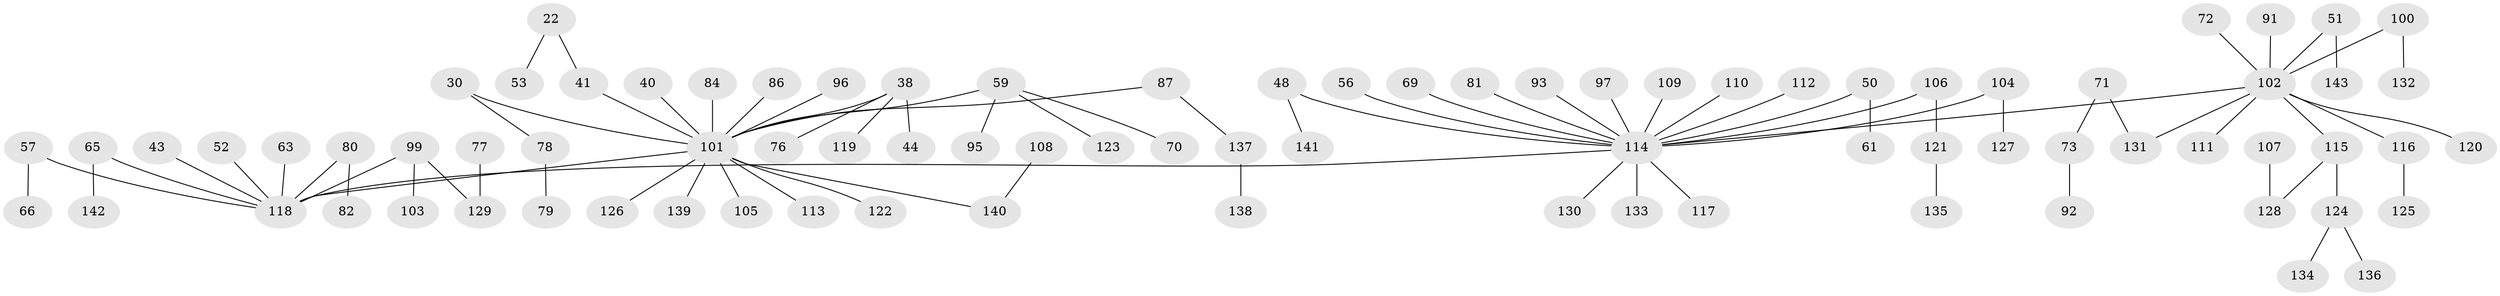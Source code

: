 // original degree distribution, {5: 0.027972027972027972, 4: 0.04895104895104895, 9: 0.006993006993006993, 3: 0.15384615384615385, 6: 0.02097902097902098, 2: 0.21678321678321677, 1: 0.5174825174825175, 7: 0.006993006993006993}
// Generated by graph-tools (version 1.1) at 2025/56/03/04/25 21:56:47]
// undirected, 85 vertices, 84 edges
graph export_dot {
graph [start="1"]
  node [color=gray90,style=filled];
  22;
  30;
  38 [super="+25"];
  40;
  41 [super="+6"];
  43;
  44;
  48;
  50;
  51;
  52;
  53;
  56;
  57;
  59 [super="+12+35"];
  61;
  63;
  65;
  66;
  69;
  70;
  71;
  72;
  73;
  76;
  77;
  78;
  79;
  80;
  81;
  82;
  84;
  86;
  87;
  91;
  92;
  93;
  95;
  96;
  97;
  99 [super="+46"];
  100 [super="+90"];
  101 [super="+9+11+5+10+17+13+68+23"];
  102 [super="+47+83+88"];
  103;
  104 [super="+89+94"];
  105;
  106;
  107;
  108;
  109;
  110;
  111;
  112;
  113;
  114 [super="+4+64+16+85"];
  115 [super="+29+54"];
  116;
  117;
  118 [super="+2+31+32"];
  119;
  120;
  121;
  122;
  123;
  124 [super="+75"];
  125;
  126;
  127;
  128 [super="+98"];
  129 [super="+67"];
  130;
  131 [super="+49"];
  132;
  133;
  134;
  135;
  136;
  137;
  138;
  139;
  140 [super="+58"];
  141;
  142;
  143;
  22 -- 53;
  22 -- 41;
  30 -- 78;
  30 -- 101;
  38 -- 101;
  38 -- 119;
  38 -- 44;
  38 -- 76;
  40 -- 101;
  41 -- 101;
  43 -- 118;
  48 -- 141;
  48 -- 114;
  50 -- 61;
  50 -- 114;
  51 -- 143;
  51 -- 102;
  52 -- 118;
  56 -- 114;
  57 -- 66;
  57 -- 118;
  59 -- 95;
  59 -- 123;
  59 -- 101;
  59 -- 70;
  63 -- 118;
  65 -- 142;
  65 -- 118;
  69 -- 114;
  71 -- 73;
  71 -- 131;
  72 -- 102;
  73 -- 92;
  77 -- 129;
  78 -- 79;
  80 -- 82;
  80 -- 118;
  81 -- 114;
  84 -- 101;
  86 -- 101;
  87 -- 137;
  87 -- 101;
  91 -- 102;
  93 -- 114;
  96 -- 101;
  97 -- 114;
  99 -- 103;
  99 -- 118;
  99 -- 129;
  100 -- 132;
  100 -- 102;
  101 -- 105;
  101 -- 118;
  101 -- 139;
  101 -- 126;
  101 -- 140;
  101 -- 113;
  101 -- 122;
  102 -- 131;
  102 -- 111;
  102 -- 114;
  102 -- 115;
  102 -- 120;
  102 -- 116;
  104 -- 127;
  104 -- 114;
  106 -- 121;
  106 -- 114;
  107 -- 128;
  108 -- 140;
  109 -- 114;
  110 -- 114;
  112 -- 114;
  114 -- 133;
  114 -- 118;
  114 -- 130;
  114 -- 117;
  115 -- 124;
  115 -- 128;
  116 -- 125;
  121 -- 135;
  124 -- 136;
  124 -- 134;
  137 -- 138;
}
